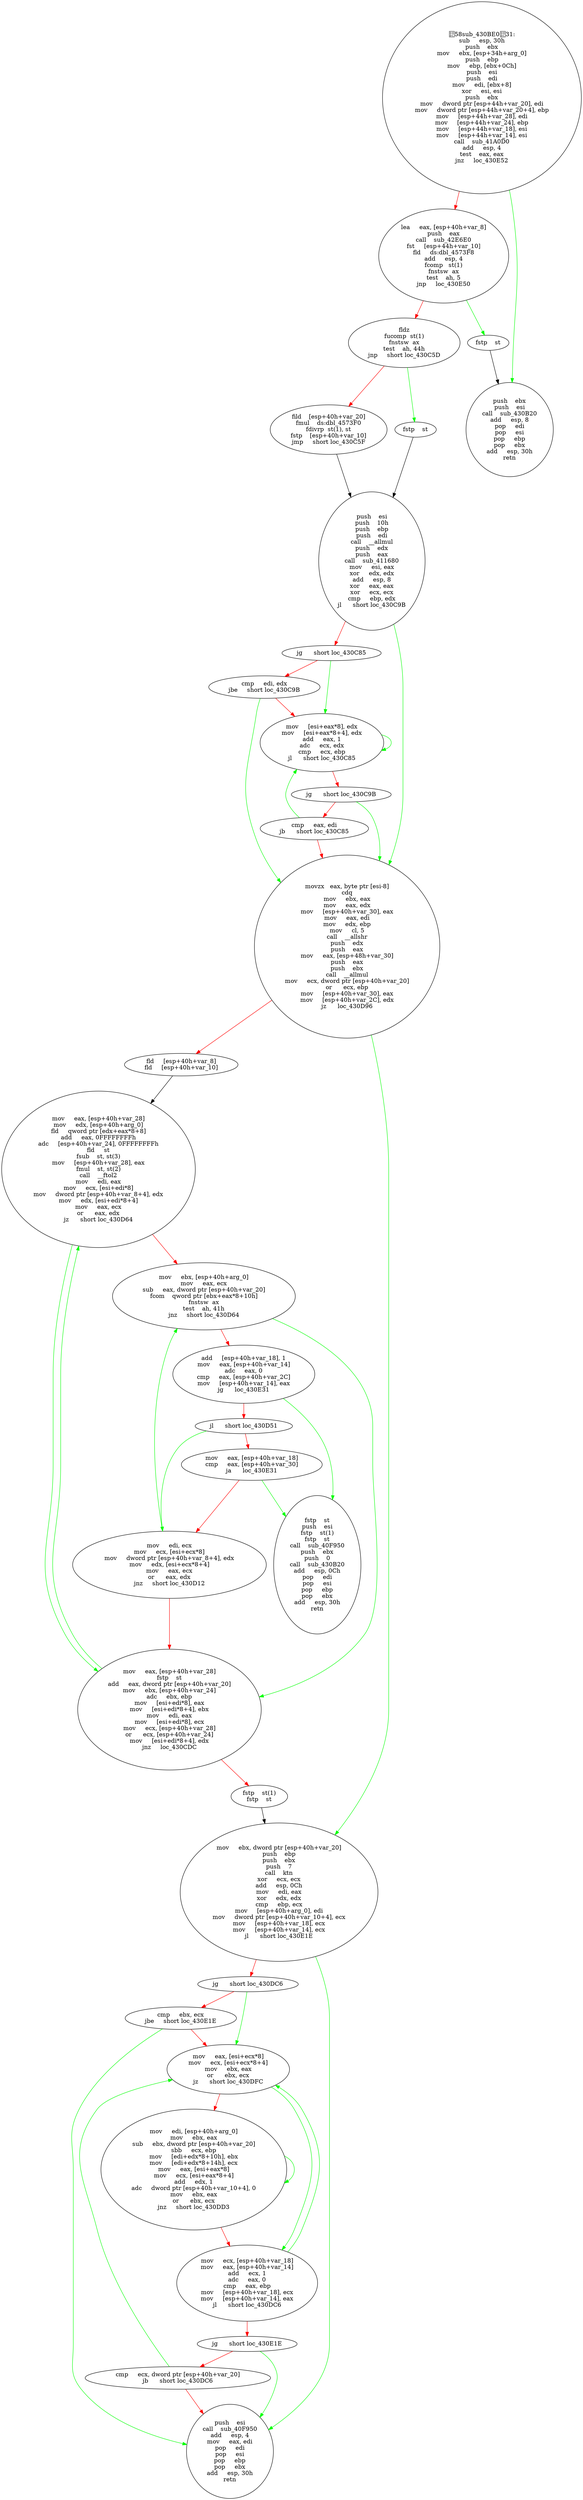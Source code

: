 digraph G{
Node0 [label = "58sub_430BE031:
sub     esp, 30h
push    ebx
mov     ebx, [esp+34h+arg_0]
push    ebp
mov     ebp, [ebx+0Ch]
push    esi
push    edi
mov     edi, [ebx+8]
xor     esi, esi
push    ebx
mov     dword ptr [esp+44h+var_20], edi
mov     dword ptr [esp+44h+var_20+4], ebp
mov     [esp+44h+var_28], edi
mov     [esp+44h+var_24], ebp
mov     [esp+44h+var_18], esi
mov     [esp+44h+var_14], esi
call    sub_41A0D0
add     esp, 4
test    eax, eax
jnz     loc_430E52"]
Node1 [label = "lea     eax, [esp+40h+var_8]
push    eax
call    sub_42E6E0
fst     [esp+44h+var_10]
fld     ds:dbl_4573F8
add     esp, 4
fcomp   st(1)
fnstsw  ax
test    ah, 5
jnp     loc_430E50"]
Node2 [label = "fldz
fucomp  st(1)
fnstsw  ax
test    ah, 44h
jnp     short loc_430C5D"]
Node3 [label = "fild    [esp+40h+var_20]
fmul    ds:dbl_4573F0
fdivrp  st(1), st
fstp    [esp+40h+var_10]
jmp     short loc_430C5F"]
Node4 [label = "fstp    st"]
Node5 [label = "push    esi
push    10h
push    ebp
push    edi
call    __allmul
push    edx
push    eax
call    sub_411680
mov     esi, eax
xor     edx, edx
add     esp, 8
xor     eax, eax
xor     ecx, ecx
cmp     ebp, edx
jl      short loc_430C9B"]
Node6 [label = "jg      short loc_430C85"]
Node7 [label = "cmp     edi, edx
jbe     short loc_430C9B"]
Node8 [label = "mov     [esi+eax*8], edx
mov     [esi+eax*8+4], edx
add     eax, 1
adc     ecx, edx
cmp     ecx, ebp
jl      short loc_430C85"]
Node9 [label = "jg      short loc_430C9B"]
Node10 [label = "cmp     eax, edi
jb      short loc_430C85"]
Node11 [label = "movzx   eax, byte ptr [esi-8]
cdq
mov     ebx, eax
mov     eax, edx
mov     [esp+40h+var_30], eax
mov     eax, edi
mov     edx, ebp
mov     cl, 5
call    __allshr
push    edx
push    eax
mov     eax, [esp+48h+var_30]
push    eax
push    ebx
call    __allmul
mov     ecx, dword ptr [esp+40h+var_20]
or      ecx, ebp
mov     [esp+40h+var_30], eax
mov     [esp+40h+var_2C], edx
jz      loc_430D96"]
Node12 [label = "fld     [esp+40h+var_8]
fld     [esp+40h+var_10]"]
Node13 [label = "mov     eax, [esp+40h+var_28]
mov     edx, [esp+40h+arg_0]
fld     qword ptr [edx+eax*8+8]
add     eax, 0FFFFFFFFh
adc     [esp+40h+var_24], 0FFFFFFFFh
fld     st
fsub    st, st(3)
mov     [esp+40h+var_28], eax
fmul    st, st(2)
call    __ftol2
mov     edi, eax
mov     ecx, [esi+edi*8]
mov     dword ptr [esp+40h+var_8+4], edx
mov     edx, [esi+edi*8+4]
mov     eax, ecx
or      eax, edx
jz      short loc_430D64"]
Node14 [label = "mov     ebx, [esp+40h+arg_0]
mov     eax, ecx
sub     eax, dword ptr [esp+40h+var_20]
fcom    qword ptr [ebx+eax*8+10h]
fnstsw  ax
test    ah, 41h
jnz     short loc_430D64"]
Node15 [label = "add     [esp+40h+var_18], 1
mov     eax, [esp+40h+var_14]
adc     eax, 0
cmp     eax, [esp+40h+var_2C]
mov     [esp+40h+var_14], eax
jg      loc_430E31"]
Node16 [label = "jl      short loc_430D51"]
Node17 [label = "mov     eax, [esp+40h+var_18]
cmp     eax, [esp+40h+var_30]
ja      loc_430E31"]
Node18 [label = "mov     edi, ecx
mov     ecx, [esi+ecx*8]
mov     dword ptr [esp+40h+var_8+4], edx
mov     edx, [esi+ecx*8+4]
mov     eax, ecx
or      eax, edx
jnz     short loc_430D12"]
Node19 [label = "mov     eax, [esp+40h+var_28]
fstp    st
add     eax, dword ptr [esp+40h+var_20]
mov     ebx, [esp+40h+var_24]
adc     ebx, ebp
mov     [esi+edi*8], eax
mov     [esi+edi*8+4], ebx
mov     edi, eax
mov     [esi+edi*8], ecx
mov     ecx, [esp+40h+var_28]
or      ecx, [esp+40h+var_24]
mov     [esi+edi*8+4], edx
jnz     loc_430CDC"]
Node20 [label = "fstp    st(1)
fstp    st"]
Node21 [label = "mov     ebx, dword ptr [esp+40h+var_20]
push    ebp
push    ebx
push    7
call    ktn
xor     ecx, ecx
add     esp, 0Ch
mov     edi, eax
xor     edx, edx
cmp     ebp, ecx
mov     [esp+40h+arg_0], edi
mov     dword ptr [esp+40h+var_10+4], ecx
mov     [esp+40h+var_18], ecx
mov     [esp+40h+var_14], ecx
jl      short loc_430E1E"]
Node22 [label = "jg      short loc_430DC6"]
Node23 [label = "cmp     ebx, ecx
jbe     short loc_430E1E"]
Node24 [label = "mov     eax, [esi+ecx*8]
mov     ecx, [esi+ecx*8+4]
mov     ebx, eax
or      ebx, ecx
jz      short loc_430DFC"]
Node25 [label = "mov     edi, [esp+40h+arg_0]
mov     ebx, eax
sub     ebx, dword ptr [esp+40h+var_20]
sbb     ecx, ebp
mov     [edi+edx*8+10h], ebx
mov     [edi+edx*8+14h], ecx
mov     eax, [esi+eax*8]
mov     ecx, [esi+eax*8+4]
add     edx, 1
adc     dword ptr [esp+40h+var_10+4], 0
mov     ebx, eax
or      ebx, ecx
jnz     short loc_430DD3"]
Node26 [label = "mov     ecx, [esp+40h+var_18]
mov     eax, [esp+40h+var_14]
add     ecx, 1
adc     eax, 0
cmp     eax, ebp
mov     [esp+40h+var_18], ecx
mov     [esp+40h+var_14], eax
jl      short loc_430DC6"]
Node27 [label = "jg      short loc_430E1E"]
Node28 [label = "cmp     ecx, dword ptr [esp+40h+var_20]
jb      short loc_430DC6"]
Node29 [label = "push    esi
call    sub_40F950
add     esp, 4
mov     eax, edi
pop     edi
pop     esi
pop     ebp
pop     ebx
add     esp, 30h
retn"]
Node30 [label = "fstp    st
push    esi
fstp    st(1)
fstp    st
call    sub_40F950
push    ebx
push    0
call    sub_430B20
add     esp, 0Ch
pop     edi
pop     esi
pop     ebp
pop     ebx
add     esp, 30h
retn"]
Node31 [label = "fstp    st"]
Node32 [label = "push    ebx
push    esi
call    sub_430B20
add     esp, 8
pop     edi
pop     esi
pop     ebp
pop     ebx
add     esp, 30h
retn"]
Node0 -> Node1 [color = "red"]
Node0 -> Node32 [color = "green"]
Node1 -> Node2 [color = "red"]
Node1 -> Node31 [color = "green"]
Node2 -> Node3 [color = "red"]
Node2 -> Node4 [color = "green"]
Node3 -> Node5 [color = "black"]
Node4 -> Node5 [color = "black"]
Node5 -> Node6 [color = "red"]
Node5 -> Node11 [color = "green"]
Node6 -> Node7 [color = "red"]
Node6 -> Node8 [color = "green"]
Node7 -> Node8 [color = "red"]
Node7 -> Node11 [color = "green"]
Node8 -> Node9 [color = "red"]
Node8 -> Node8 [color = "green"]
Node9 -> Node10 [color = "red"]
Node9 -> Node11 [color = "green"]
Node10 -> Node8 [color = "green"]
Node10 -> Node11 [color = "red"]
Node11 -> Node12 [color = "red"]
Node11 -> Node21 [color = "green"]
Node12 -> Node13 [color = "black"]
Node13 -> Node14 [color = "red"]
Node13 -> Node19 [color = "green"]
Node14 -> Node15 [color = "red"]
Node14 -> Node19 [color = "green"]
Node15 -> Node16 [color = "red"]
Node15 -> Node30 [color = "green"]
Node16 -> Node17 [color = "red"]
Node16 -> Node18 [color = "green"]
Node17 -> Node18 [color = "red"]
Node17 -> Node30 [color = "green"]
Node18 -> Node14 [color = "green"]
Node18 -> Node19 [color = "red"]
Node19 -> Node13 [color = "green"]
Node19 -> Node20 [color = "red"]
Node20 -> Node21 [color = "black"]
Node21 -> Node22 [color = "red"]
Node21 -> Node29 [color = "green"]
Node22 -> Node23 [color = "red"]
Node22 -> Node24 [color = "green"]
Node23 -> Node24 [color = "red"]
Node23 -> Node29 [color = "green"]
Node24 -> Node25 [color = "red"]
Node24 -> Node26 [color = "green"]
Node25 -> Node26 [color = "red"]
Node25 -> Node25 [color = "green"]
Node26 -> Node24 [color = "green"]
Node26 -> Node27 [color = "red"]
Node27 -> Node28 [color = "red"]
Node27 -> Node29 [color = "green"]
Node28 -> Node24 [color = "green"]
Node28 -> Node29 [color = "red"]
Node31 -> Node32 [color = "black"]
}